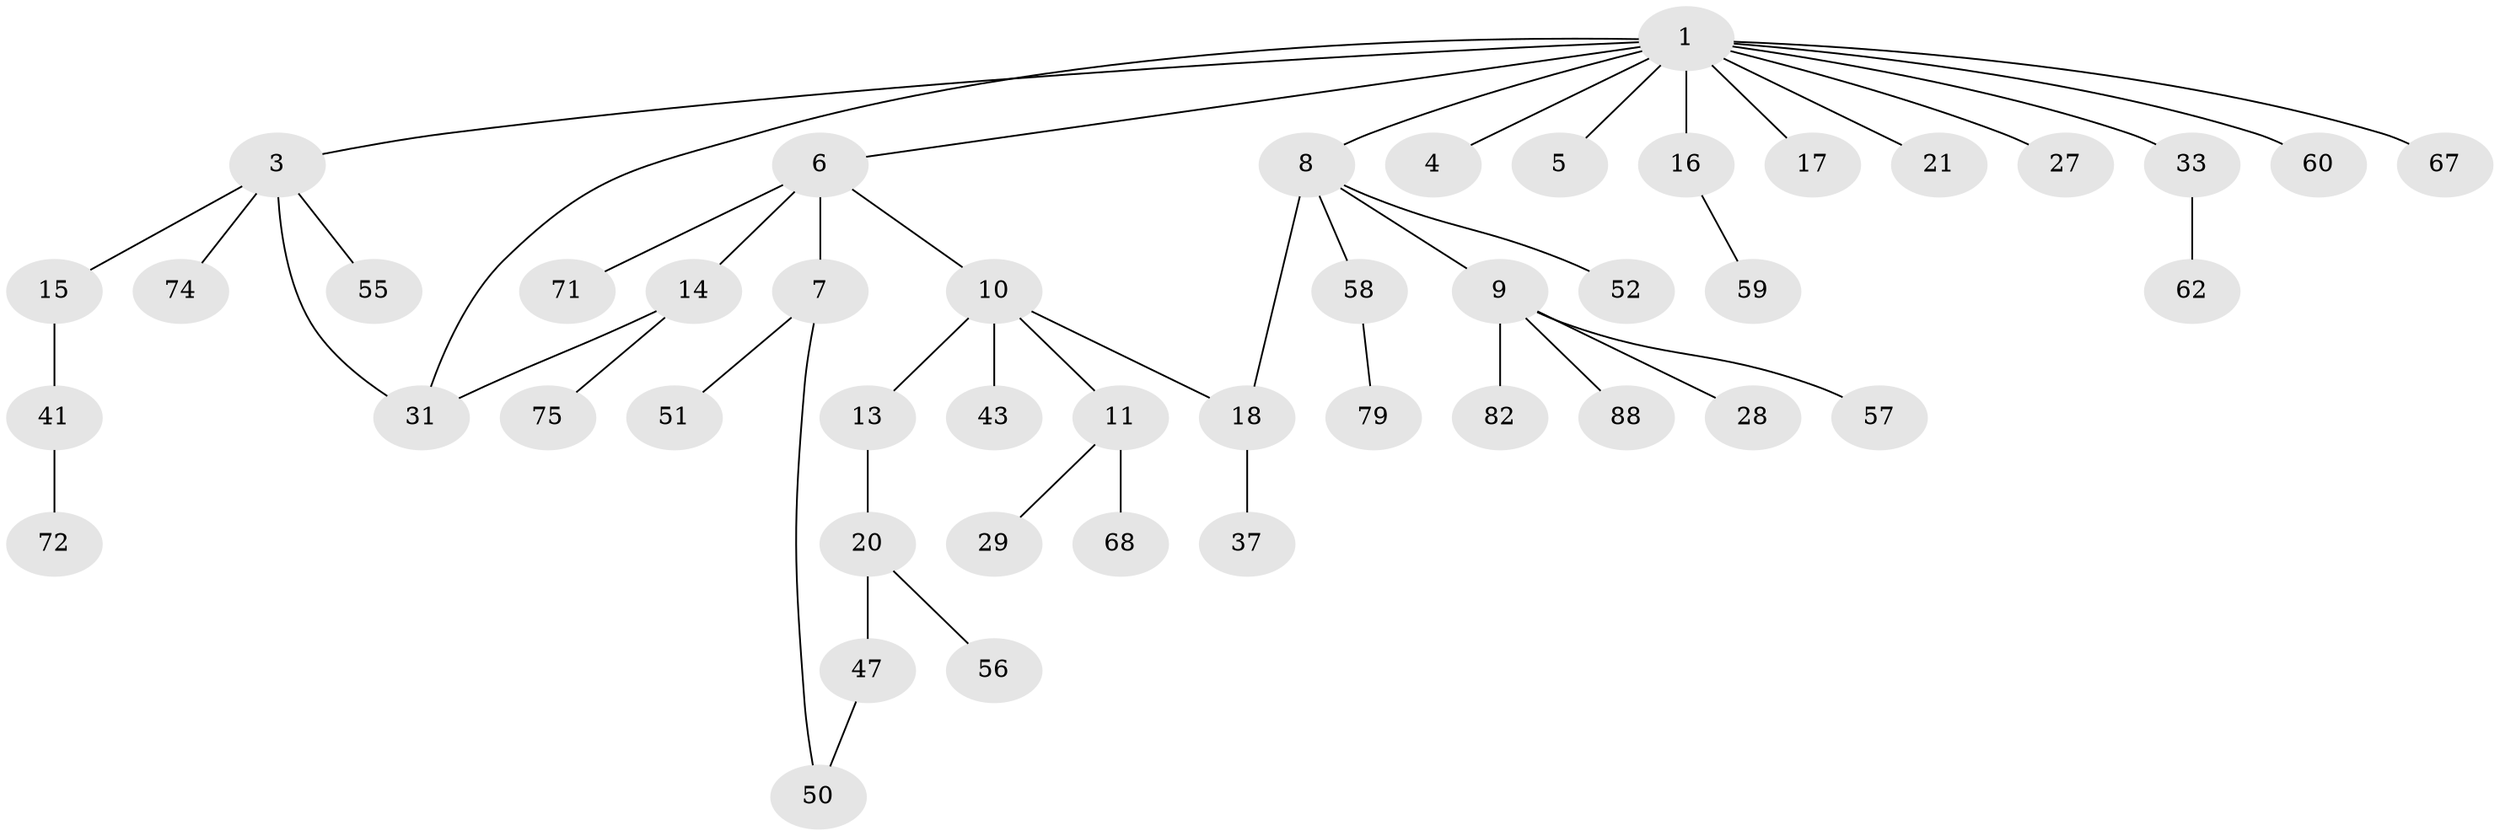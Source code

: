 // original degree distribution, {10: 0.010869565217391304, 5: 0.021739130434782608, 6: 0.021739130434782608, 1: 0.44565217391304346, 2: 0.2826086956521739, 4: 0.05434782608695652, 3: 0.16304347826086957}
// Generated by graph-tools (version 1.1) at 2025/13/03/09/25 04:13:28]
// undirected, 46 vertices, 49 edges
graph export_dot {
graph [start="1"]
  node [color=gray90,style=filled];
  1 [super="+2"];
  3 [super="+35+53+23+26"];
  4;
  5 [super="+32"];
  6 [super="+12"];
  7;
  8 [super="+30+49+19"];
  9 [super="+25"];
  10;
  11 [super="+24"];
  13;
  14;
  15;
  16;
  17;
  18;
  20 [super="+42+22"];
  21 [super="+73+40+54"];
  27 [super="+90"];
  28;
  29 [super="+39"];
  31 [super="+85+36"];
  33 [super="+44"];
  37 [super="+77"];
  41 [super="+45"];
  43;
  47;
  50 [super="+65+66"];
  51;
  52 [super="+86"];
  55;
  56;
  57;
  58;
  59 [super="+64"];
  60;
  62;
  67 [super="+83"];
  68;
  71 [super="+76"];
  72;
  74;
  75 [super="+87"];
  79;
  82;
  88;
  1 -- 3;
  1 -- 4;
  1 -- 5;
  1 -- 6;
  1 -- 8;
  1 -- 16;
  1 -- 21;
  1 -- 33;
  1 -- 31;
  1 -- 17;
  1 -- 67;
  1 -- 27;
  1 -- 60;
  3 -- 15;
  3 -- 55;
  3 -- 74;
  3 -- 31;
  6 -- 7;
  6 -- 10;
  6 -- 71;
  6 -- 14;
  7 -- 50;
  7 -- 51;
  8 -- 9;
  8 -- 18;
  8 -- 58;
  8 -- 52;
  9 -- 57;
  9 -- 82;
  9 -- 88;
  9 -- 28;
  10 -- 11;
  10 -- 13;
  10 -- 18;
  10 -- 43;
  11 -- 29;
  11 -- 68;
  13 -- 20;
  14 -- 31;
  14 -- 75;
  15 -- 41;
  16 -- 59;
  18 -- 37;
  20 -- 56;
  20 -- 47;
  33 -- 62;
  41 -- 72;
  47 -- 50;
  58 -- 79;
}
